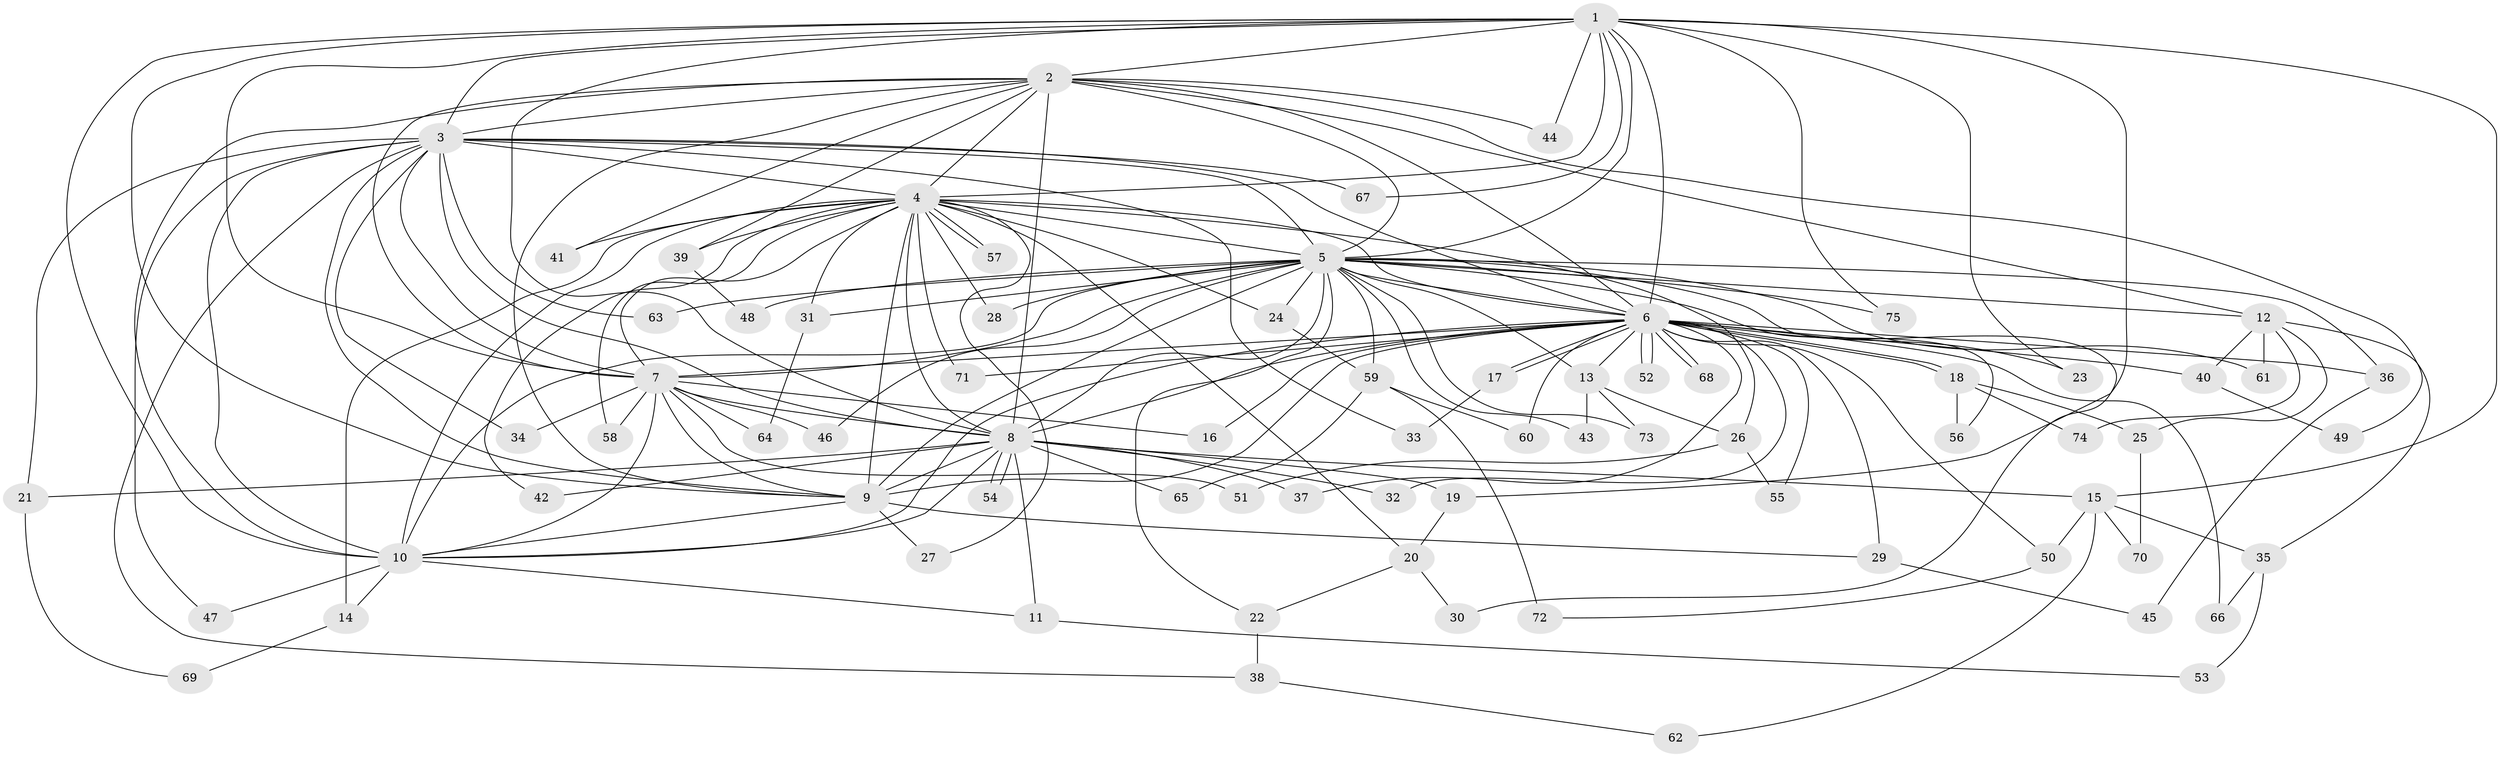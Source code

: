 // coarse degree distribution, {13: 0.07894736842105263, 16: 0.02631578947368421, 21: 0.02631578947368421, 14: 0.02631578947368421, 7: 0.05263157894736842, 5: 0.02631578947368421, 8: 0.02631578947368421, 4: 0.05263157894736842, 3: 0.18421052631578946, 2: 0.3157894736842105, 9: 0.02631578947368421, 6: 0.02631578947368421, 1: 0.13157894736842105}
// Generated by graph-tools (version 1.1) at 2025/43/03/06/25 01:43:19]
// undirected, 75 vertices, 175 edges
graph export_dot {
graph [start="1"]
  node [color=gray90,style=filled];
  1;
  2;
  3;
  4;
  5;
  6;
  7;
  8;
  9;
  10;
  11;
  12;
  13;
  14;
  15;
  16;
  17;
  18;
  19;
  20;
  21;
  22;
  23;
  24;
  25;
  26;
  27;
  28;
  29;
  30;
  31;
  32;
  33;
  34;
  35;
  36;
  37;
  38;
  39;
  40;
  41;
  42;
  43;
  44;
  45;
  46;
  47;
  48;
  49;
  50;
  51;
  52;
  53;
  54;
  55;
  56;
  57;
  58;
  59;
  60;
  61;
  62;
  63;
  64;
  65;
  66;
  67;
  68;
  69;
  70;
  71;
  72;
  73;
  74;
  75;
  1 -- 2;
  1 -- 3;
  1 -- 4;
  1 -- 5;
  1 -- 6;
  1 -- 7;
  1 -- 8;
  1 -- 9;
  1 -- 10;
  1 -- 15;
  1 -- 19;
  1 -- 23;
  1 -- 44;
  1 -- 67;
  1 -- 75;
  2 -- 3;
  2 -- 4;
  2 -- 5;
  2 -- 6;
  2 -- 7;
  2 -- 8;
  2 -- 9;
  2 -- 10;
  2 -- 12;
  2 -- 39;
  2 -- 41;
  2 -- 44;
  2 -- 49;
  3 -- 4;
  3 -- 5;
  3 -- 6;
  3 -- 7;
  3 -- 8;
  3 -- 9;
  3 -- 10;
  3 -- 21;
  3 -- 33;
  3 -- 34;
  3 -- 38;
  3 -- 47;
  3 -- 63;
  3 -- 67;
  4 -- 5;
  4 -- 6;
  4 -- 7;
  4 -- 8;
  4 -- 9;
  4 -- 10;
  4 -- 14;
  4 -- 20;
  4 -- 24;
  4 -- 26;
  4 -- 27;
  4 -- 28;
  4 -- 31;
  4 -- 39;
  4 -- 41;
  4 -- 42;
  4 -- 57;
  4 -- 57;
  4 -- 58;
  4 -- 71;
  5 -- 6;
  5 -- 7;
  5 -- 8;
  5 -- 9;
  5 -- 10;
  5 -- 12;
  5 -- 13;
  5 -- 22;
  5 -- 24;
  5 -- 28;
  5 -- 30;
  5 -- 31;
  5 -- 36;
  5 -- 43;
  5 -- 46;
  5 -- 48;
  5 -- 56;
  5 -- 59;
  5 -- 61;
  5 -- 63;
  5 -- 73;
  5 -- 75;
  6 -- 7;
  6 -- 8;
  6 -- 9;
  6 -- 10;
  6 -- 13;
  6 -- 16;
  6 -- 17;
  6 -- 17;
  6 -- 18;
  6 -- 18;
  6 -- 23;
  6 -- 29;
  6 -- 32;
  6 -- 36;
  6 -- 37;
  6 -- 40;
  6 -- 50;
  6 -- 52;
  6 -- 52;
  6 -- 55;
  6 -- 60;
  6 -- 66;
  6 -- 68;
  6 -- 68;
  6 -- 71;
  7 -- 8;
  7 -- 9;
  7 -- 10;
  7 -- 16;
  7 -- 34;
  7 -- 46;
  7 -- 51;
  7 -- 58;
  7 -- 64;
  8 -- 9;
  8 -- 10;
  8 -- 11;
  8 -- 15;
  8 -- 19;
  8 -- 21;
  8 -- 32;
  8 -- 37;
  8 -- 42;
  8 -- 54;
  8 -- 54;
  8 -- 65;
  9 -- 10;
  9 -- 27;
  9 -- 29;
  10 -- 11;
  10 -- 14;
  10 -- 47;
  11 -- 53;
  12 -- 25;
  12 -- 35;
  12 -- 40;
  12 -- 61;
  12 -- 74;
  13 -- 26;
  13 -- 43;
  13 -- 73;
  14 -- 69;
  15 -- 35;
  15 -- 50;
  15 -- 62;
  15 -- 70;
  17 -- 33;
  18 -- 25;
  18 -- 56;
  18 -- 74;
  19 -- 20;
  20 -- 22;
  20 -- 30;
  21 -- 69;
  22 -- 38;
  24 -- 59;
  25 -- 70;
  26 -- 51;
  26 -- 55;
  29 -- 45;
  31 -- 64;
  35 -- 53;
  35 -- 66;
  36 -- 45;
  38 -- 62;
  39 -- 48;
  40 -- 49;
  50 -- 72;
  59 -- 60;
  59 -- 65;
  59 -- 72;
}
